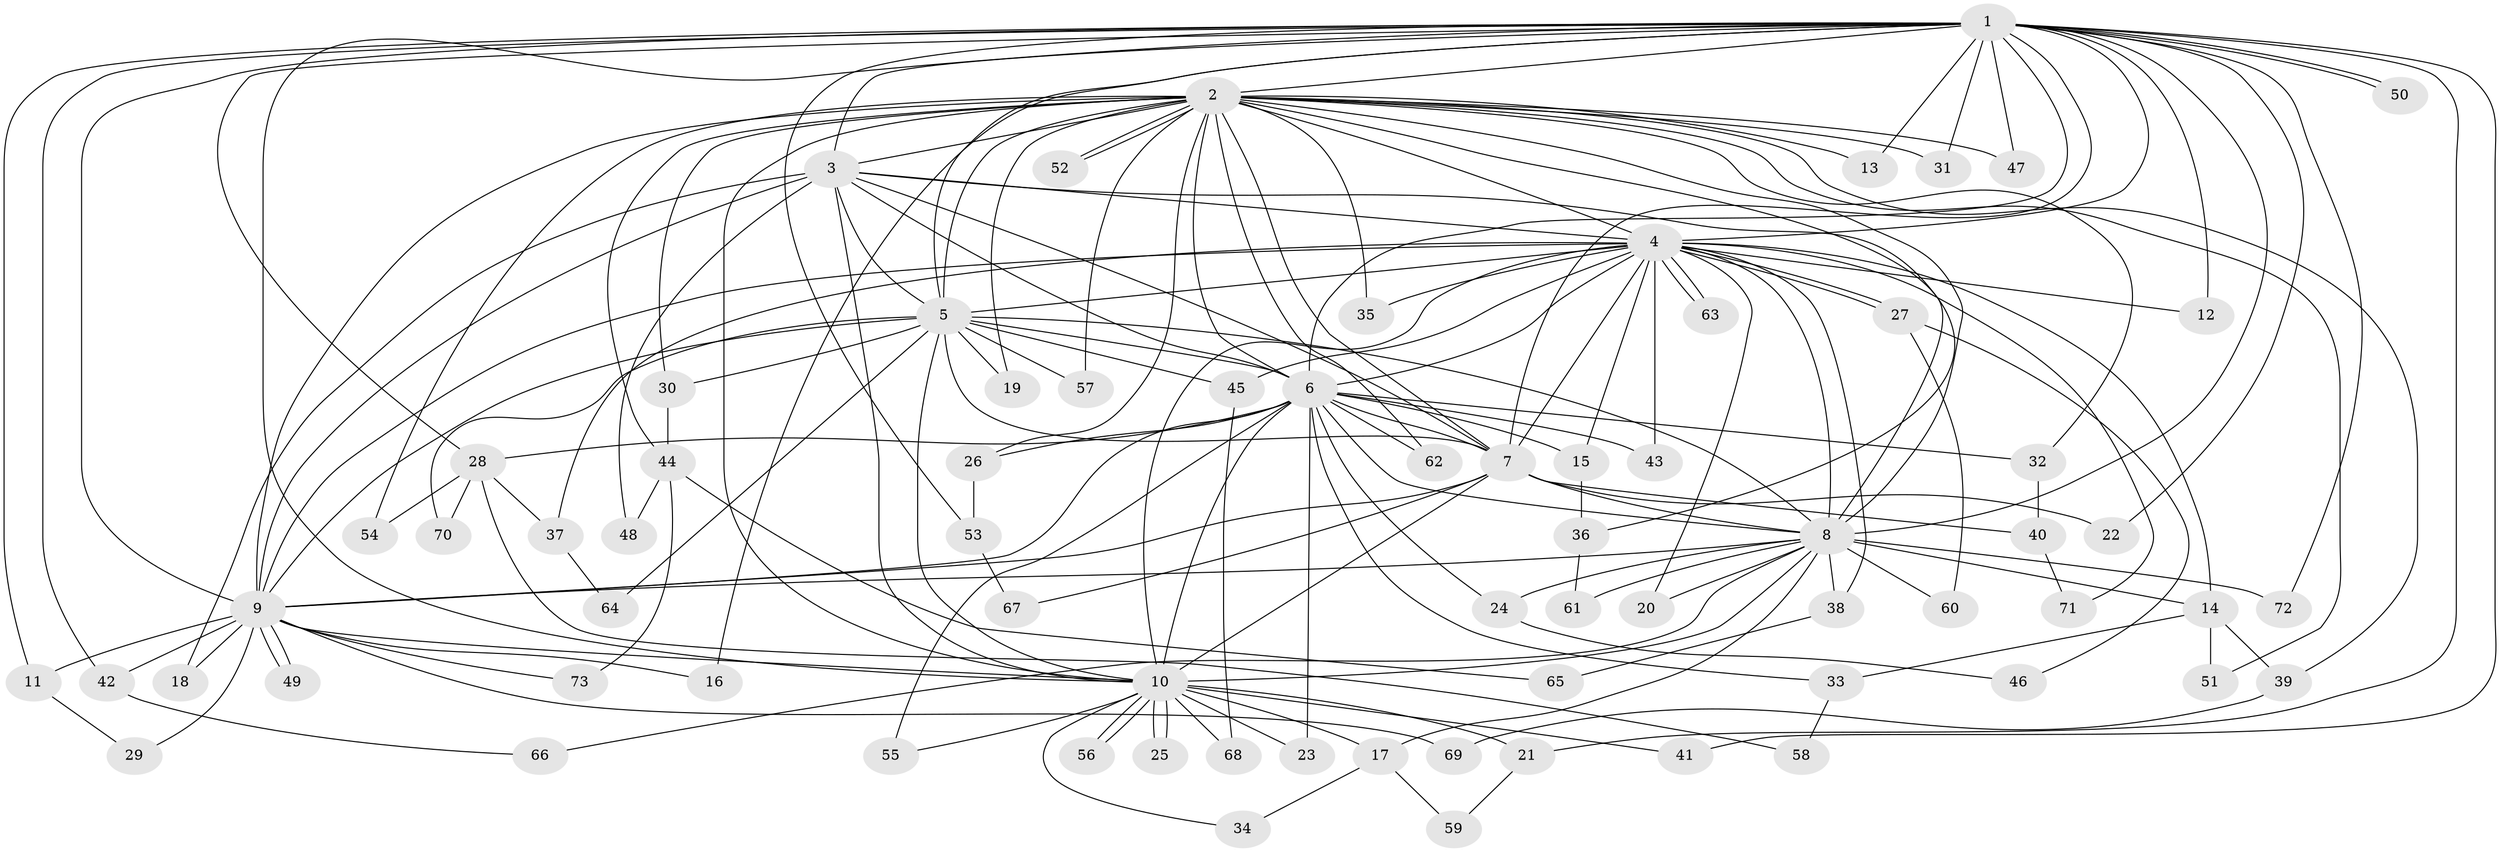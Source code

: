 // coarse degree distribution, {2: 0.26666666666666666, 16: 0.06666666666666667, 12: 0.06666666666666667, 3: 0.13333333333333333, 1: 0.2, 4: 0.06666666666666667, 5: 0.1, 10: 0.06666666666666667, 13: 0.03333333333333333}
// Generated by graph-tools (version 1.1) at 2025/36/03/04/25 23:36:23]
// undirected, 73 vertices, 171 edges
graph export_dot {
  node [color=gray90,style=filled];
  1;
  2;
  3;
  4;
  5;
  6;
  7;
  8;
  9;
  10;
  11;
  12;
  13;
  14;
  15;
  16;
  17;
  18;
  19;
  20;
  21;
  22;
  23;
  24;
  25;
  26;
  27;
  28;
  29;
  30;
  31;
  32;
  33;
  34;
  35;
  36;
  37;
  38;
  39;
  40;
  41;
  42;
  43;
  44;
  45;
  46;
  47;
  48;
  49;
  50;
  51;
  52;
  53;
  54;
  55;
  56;
  57;
  58;
  59;
  60;
  61;
  62;
  63;
  64;
  65;
  66;
  67;
  68;
  69;
  70;
  71;
  72;
  73;
  1 -- 2;
  1 -- 3;
  1 -- 4;
  1 -- 5;
  1 -- 6;
  1 -- 7;
  1 -- 8;
  1 -- 9;
  1 -- 10;
  1 -- 11;
  1 -- 12;
  1 -- 13;
  1 -- 16;
  1 -- 21;
  1 -- 22;
  1 -- 28;
  1 -- 31;
  1 -- 41;
  1 -- 42;
  1 -- 47;
  1 -- 50;
  1 -- 50;
  1 -- 53;
  1 -- 72;
  2 -- 3;
  2 -- 4;
  2 -- 5;
  2 -- 6;
  2 -- 7;
  2 -- 8;
  2 -- 9;
  2 -- 10;
  2 -- 13;
  2 -- 19;
  2 -- 26;
  2 -- 30;
  2 -- 31;
  2 -- 32;
  2 -- 35;
  2 -- 36;
  2 -- 39;
  2 -- 44;
  2 -- 47;
  2 -- 51;
  2 -- 52;
  2 -- 52;
  2 -- 54;
  2 -- 57;
  2 -- 62;
  3 -- 4;
  3 -- 5;
  3 -- 6;
  3 -- 7;
  3 -- 8;
  3 -- 9;
  3 -- 10;
  3 -- 18;
  3 -- 48;
  4 -- 5;
  4 -- 6;
  4 -- 7;
  4 -- 8;
  4 -- 9;
  4 -- 10;
  4 -- 12;
  4 -- 14;
  4 -- 15;
  4 -- 20;
  4 -- 27;
  4 -- 27;
  4 -- 35;
  4 -- 37;
  4 -- 38;
  4 -- 43;
  4 -- 45;
  4 -- 63;
  4 -- 63;
  4 -- 71;
  5 -- 6;
  5 -- 7;
  5 -- 8;
  5 -- 9;
  5 -- 10;
  5 -- 19;
  5 -- 30;
  5 -- 45;
  5 -- 57;
  5 -- 64;
  5 -- 70;
  6 -- 7;
  6 -- 8;
  6 -- 9;
  6 -- 10;
  6 -- 15;
  6 -- 23;
  6 -- 24;
  6 -- 26;
  6 -- 28;
  6 -- 32;
  6 -- 33;
  6 -- 43;
  6 -- 55;
  6 -- 62;
  7 -- 8;
  7 -- 9;
  7 -- 10;
  7 -- 22;
  7 -- 40;
  7 -- 67;
  8 -- 9;
  8 -- 10;
  8 -- 14;
  8 -- 17;
  8 -- 20;
  8 -- 24;
  8 -- 38;
  8 -- 60;
  8 -- 61;
  8 -- 66;
  8 -- 72;
  9 -- 10;
  9 -- 11;
  9 -- 16;
  9 -- 18;
  9 -- 29;
  9 -- 42;
  9 -- 49;
  9 -- 49;
  9 -- 69;
  9 -- 73;
  10 -- 17;
  10 -- 21;
  10 -- 23;
  10 -- 25;
  10 -- 25;
  10 -- 34;
  10 -- 41;
  10 -- 55;
  10 -- 56;
  10 -- 56;
  10 -- 68;
  11 -- 29;
  14 -- 33;
  14 -- 39;
  14 -- 51;
  15 -- 36;
  17 -- 34;
  17 -- 59;
  21 -- 59;
  24 -- 46;
  26 -- 53;
  27 -- 46;
  27 -- 60;
  28 -- 37;
  28 -- 54;
  28 -- 58;
  28 -- 70;
  30 -- 44;
  32 -- 40;
  33 -- 58;
  36 -- 61;
  37 -- 64;
  38 -- 65;
  39 -- 69;
  40 -- 71;
  42 -- 66;
  44 -- 48;
  44 -- 65;
  44 -- 73;
  45 -- 68;
  53 -- 67;
}
